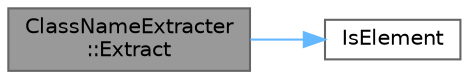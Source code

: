 digraph "ClassNameExtracter::Extract"
{
 // LATEX_PDF_SIZE
  bgcolor="transparent";
  edge [fontname=Helvetica,fontsize=10,labelfontname=Helvetica,labelfontsize=10];
  node [fontname=Helvetica,fontsize=10,shape=box,height=0.2,width=0.4];
  rankdir="LR";
  Node1 [id="Node000001",label="ClassNameExtracter\l::Extract",height=0.2,width=0.4,color="gray40", fillcolor="grey60", style="filled", fontcolor="black",tooltip=" "];
  Node1 -> Node2 [id="edge1_Node000001_Node000002",color="steelblue1",style="solid",tooltip=" "];
  Node2 [id="Node000002",label="IsElement",height=0.2,width=0.4,color="grey40", fillcolor="white", style="filled",URL="$_additional_files_helper_8ixx.html#a24915bf6ac230c3aacf50201221836ba",tooltip=" "];
}
